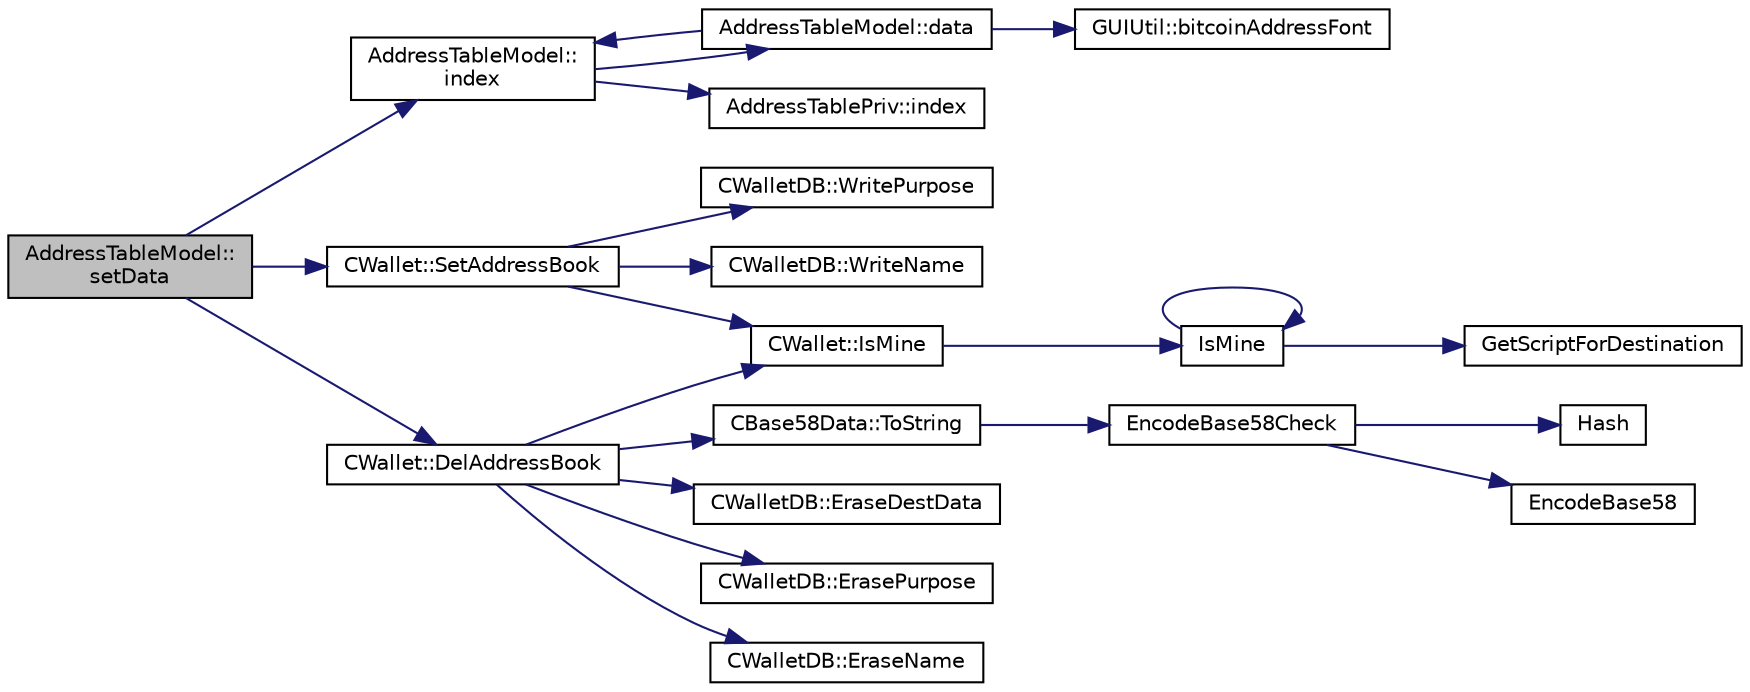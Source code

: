 digraph "AddressTableModel::setData"
{
  edge [fontname="Helvetica",fontsize="10",labelfontname="Helvetica",labelfontsize="10"];
  node [fontname="Helvetica",fontsize="10",shape=record];
  rankdir="LR";
  Node217 [label="AddressTableModel::\lsetData",height=0.2,width=0.4,color="black", fillcolor="grey75", style="filled", fontcolor="black"];
  Node217 -> Node218 [color="midnightblue",fontsize="10",style="solid",fontname="Helvetica"];
  Node218 [label="AddressTableModel::\lindex",height=0.2,width=0.4,color="black", fillcolor="white", style="filled",URL="$class_address_table_model.html#a74e9123471948255f87271c823c82854"];
  Node218 -> Node219 [color="midnightblue",fontsize="10",style="solid",fontname="Helvetica"];
  Node219 [label="AddressTableModel::data",height=0.2,width=0.4,color="black", fillcolor="white", style="filled",URL="$class_address_table_model.html#a79b07007c147962c0119310ebd4931c1"];
  Node219 -> Node218 [color="midnightblue",fontsize="10",style="solid",fontname="Helvetica"];
  Node219 -> Node220 [color="midnightblue",fontsize="10",style="solid",fontname="Helvetica"];
  Node220 [label="GUIUtil::bitcoinAddressFont",height=0.2,width=0.4,color="black", fillcolor="white", style="filled",URL="$namespace_g_u_i_util.html#a6630c77d0f51ac2a1acdc5fe06c75283"];
  Node218 -> Node221 [color="midnightblue",fontsize="10",style="solid",fontname="Helvetica"];
  Node221 [label="AddressTablePriv::index",height=0.2,width=0.4,color="black", fillcolor="white", style="filled",URL="$class_address_table_priv.html#af311eb7d0189a74a508d7ad0f563f307"];
  Node217 -> Node222 [color="midnightblue",fontsize="10",style="solid",fontname="Helvetica"];
  Node222 [label="CWallet::SetAddressBook",height=0.2,width=0.4,color="black", fillcolor="white", style="filled",URL="$group___actions.html#ga53e5528d7005608594e73f500bc5bb8f"];
  Node222 -> Node223 [color="midnightblue",fontsize="10",style="solid",fontname="Helvetica"];
  Node223 [label="CWallet::IsMine",height=0.2,width=0.4,color="black", fillcolor="white", style="filled",URL="$group__map_wallet.html#ga4eada57edc1c443564b8cc9b853d955c"];
  Node223 -> Node224 [color="midnightblue",fontsize="10",style="solid",fontname="Helvetica"];
  Node224 [label="IsMine",height=0.2,width=0.4,color="black", fillcolor="white", style="filled",URL="$wallet__ismine_8cpp.html#adc59cf67d903c1ba1ef225561b85bfce"];
  Node224 -> Node225 [color="midnightblue",fontsize="10",style="solid",fontname="Helvetica"];
  Node225 [label="GetScriptForDestination",height=0.2,width=0.4,color="black", fillcolor="white", style="filled",URL="$standard_8cpp.html#ae40f28d3b46c21033f6ee1f1200d0321"];
  Node224 -> Node224 [color="midnightblue",fontsize="10",style="solid",fontname="Helvetica"];
  Node222 -> Node226 [color="midnightblue",fontsize="10",style="solid",fontname="Helvetica"];
  Node226 [label="CWalletDB::WritePurpose",height=0.2,width=0.4,color="black", fillcolor="white", style="filled",URL="$class_c_wallet_d_b.html#a8d4e8d73b977dc62c137bd3543c278bf"];
  Node222 -> Node227 [color="midnightblue",fontsize="10",style="solid",fontname="Helvetica"];
  Node227 [label="CWalletDB::WriteName",height=0.2,width=0.4,color="black", fillcolor="white", style="filled",URL="$class_c_wallet_d_b.html#ad1b3bce77e9dd6ddd8c668a469c38f0a"];
  Node217 -> Node228 [color="midnightblue",fontsize="10",style="solid",fontname="Helvetica"];
  Node228 [label="CWallet::DelAddressBook",height=0.2,width=0.4,color="black", fillcolor="white", style="filled",URL="$group___actions.html#gac6542da8493cbb958068b7a01c05b631"];
  Node228 -> Node229 [color="midnightblue",fontsize="10",style="solid",fontname="Helvetica"];
  Node229 [label="CBase58Data::ToString",height=0.2,width=0.4,color="black", fillcolor="white", style="filled",URL="$class_c_base58_data.html#a7dc91af403ca02694b3247b15604e220"];
  Node229 -> Node230 [color="midnightblue",fontsize="10",style="solid",fontname="Helvetica"];
  Node230 [label="EncodeBase58Check",height=0.2,width=0.4,color="black", fillcolor="white", style="filled",URL="$base58_8cpp.html#ace9a5807ee51604f33044339f073ec76",tooltip="Encode a byte vector into a base58-encoded string, including checksum. "];
  Node230 -> Node231 [color="midnightblue",fontsize="10",style="solid",fontname="Helvetica"];
  Node231 [label="Hash",height=0.2,width=0.4,color="black", fillcolor="white", style="filled",URL="$hash_8h.html#a12c5e981d7f5f2850027fd5e932eff61",tooltip="Compute the 256-bit hash of a std::string. "];
  Node230 -> Node232 [color="midnightblue",fontsize="10",style="solid",fontname="Helvetica"];
  Node232 [label="EncodeBase58",height=0.2,width=0.4,color="black", fillcolor="white", style="filled",URL="$base58_8cpp.html#a8d6f0e9d5df175b4966dcede31dc90ad",tooltip="Why base-58 instead of standard base-64 encoding? "];
  Node228 -> Node233 [color="midnightblue",fontsize="10",style="solid",fontname="Helvetica"];
  Node233 [label="CWalletDB::EraseDestData",height=0.2,width=0.4,color="black", fillcolor="white", style="filled",URL="$class_c_wallet_d_b.html#a0403a98efe565020f8804eefbc808d90",tooltip="Erase destination data tuple from wallet database. "];
  Node228 -> Node223 [color="midnightblue",fontsize="10",style="solid",fontname="Helvetica"];
  Node228 -> Node234 [color="midnightblue",fontsize="10",style="solid",fontname="Helvetica"];
  Node234 [label="CWalletDB::ErasePurpose",height=0.2,width=0.4,color="black", fillcolor="white", style="filled",URL="$class_c_wallet_d_b.html#adaba27cee112077ade5b2e795382cec6"];
  Node228 -> Node235 [color="midnightblue",fontsize="10",style="solid",fontname="Helvetica"];
  Node235 [label="CWalletDB::EraseName",height=0.2,width=0.4,color="black", fillcolor="white", style="filled",URL="$class_c_wallet_d_b.html#a319209fcf90ea860b668b92c44a3fa7a"];
}
